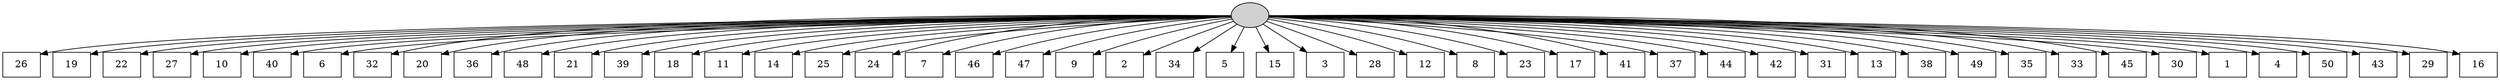 digraph G {
0[style=filled, fillcolor=grey82, label=""];
1[shape=box,style=filled, fillcolor=white,label="26\n"];
2[shape=box,style=filled, fillcolor=white,label="19\n"];
3[shape=box,style=filled, fillcolor=white,label="22\n"];
4[shape=box,style=filled, fillcolor=white,label="27\n"];
5[shape=box,style=filled, fillcolor=white,label="10\n"];
6[shape=box,style=filled, fillcolor=white,label="40\n"];
7[shape=box,style=filled, fillcolor=white,label="6\n"];
8[shape=box,style=filled, fillcolor=white,label="32\n"];
9[shape=box,style=filled, fillcolor=white,label="20\n"];
10[shape=box,style=filled, fillcolor=white,label="36\n"];
11[shape=box,style=filled, fillcolor=white,label="48\n"];
12[shape=box,style=filled, fillcolor=white,label="21\n"];
13[shape=box,style=filled, fillcolor=white,label="39\n"];
14[shape=box,style=filled, fillcolor=white,label="18\n"];
15[shape=box,style=filled, fillcolor=white,label="11\n"];
16[shape=box,style=filled, fillcolor=white,label="14\n"];
17[shape=box,style=filled, fillcolor=white,label="25\n"];
18[shape=box,style=filled, fillcolor=white,label="24\n"];
19[shape=box,style=filled, fillcolor=white,label="7\n"];
20[shape=box,style=filled, fillcolor=white,label="46\n"];
21[shape=box,style=filled, fillcolor=white,label="47\n"];
22[shape=box,style=filled, fillcolor=white,label="9\n"];
23[shape=box,style=filled, fillcolor=white,label="2\n"];
24[shape=box,style=filled, fillcolor=white,label="34\n"];
25[shape=box,style=filled, fillcolor=white,label="5\n"];
26[shape=box,style=filled, fillcolor=white,label="15\n"];
27[shape=box,style=filled, fillcolor=white,label="3\n"];
28[shape=box,style=filled, fillcolor=white,label="28\n"];
29[shape=box,style=filled, fillcolor=white,label="12\n"];
30[shape=box,style=filled, fillcolor=white,label="8\n"];
31[shape=box,style=filled, fillcolor=white,label="23\n"];
32[shape=box,style=filled, fillcolor=white,label="17\n"];
33[shape=box,style=filled, fillcolor=white,label="41\n"];
34[shape=box,style=filled, fillcolor=white,label="37\n"];
35[shape=box,style=filled, fillcolor=white,label="44\n"];
36[shape=box,style=filled, fillcolor=white,label="42\n"];
37[shape=box,style=filled, fillcolor=white,label="31\n"];
38[shape=box,style=filled, fillcolor=white,label="13\n"];
39[shape=box,style=filled, fillcolor=white,label="38\n"];
40[shape=box,style=filled, fillcolor=white,label="49\n"];
41[shape=box,style=filled, fillcolor=white,label="35\n"];
42[shape=box,style=filled, fillcolor=white,label="33\n"];
43[shape=box,style=filled, fillcolor=white,label="45\n"];
44[shape=box,style=filled, fillcolor=white,label="30\n"];
45[shape=box,style=filled, fillcolor=white,label="1\n"];
46[shape=box,style=filled, fillcolor=white,label="4\n"];
47[shape=box,style=filled, fillcolor=white,label="50\n"];
48[shape=box,style=filled, fillcolor=white,label="43\n"];
49[shape=box,style=filled, fillcolor=white,label="29\n"];
50[shape=box,style=filled, fillcolor=white,label="16\n"];
0->1 ;
0->2 ;
0->3 ;
0->4 ;
0->5 ;
0->6 ;
0->7 ;
0->8 ;
0->9 ;
0->10 ;
0->11 ;
0->12 ;
0->13 ;
0->14 ;
0->15 ;
0->16 ;
0->17 ;
0->18 ;
0->19 ;
0->20 ;
0->21 ;
0->22 ;
0->23 ;
0->24 ;
0->25 ;
0->26 ;
0->27 ;
0->28 ;
0->29 ;
0->30 ;
0->31 ;
0->32 ;
0->33 ;
0->34 ;
0->35 ;
0->36 ;
0->37 ;
0->38 ;
0->39 ;
0->40 ;
0->41 ;
0->42 ;
0->43 ;
0->44 ;
0->45 ;
0->46 ;
0->47 ;
0->48 ;
0->49 ;
0->50 ;
}
